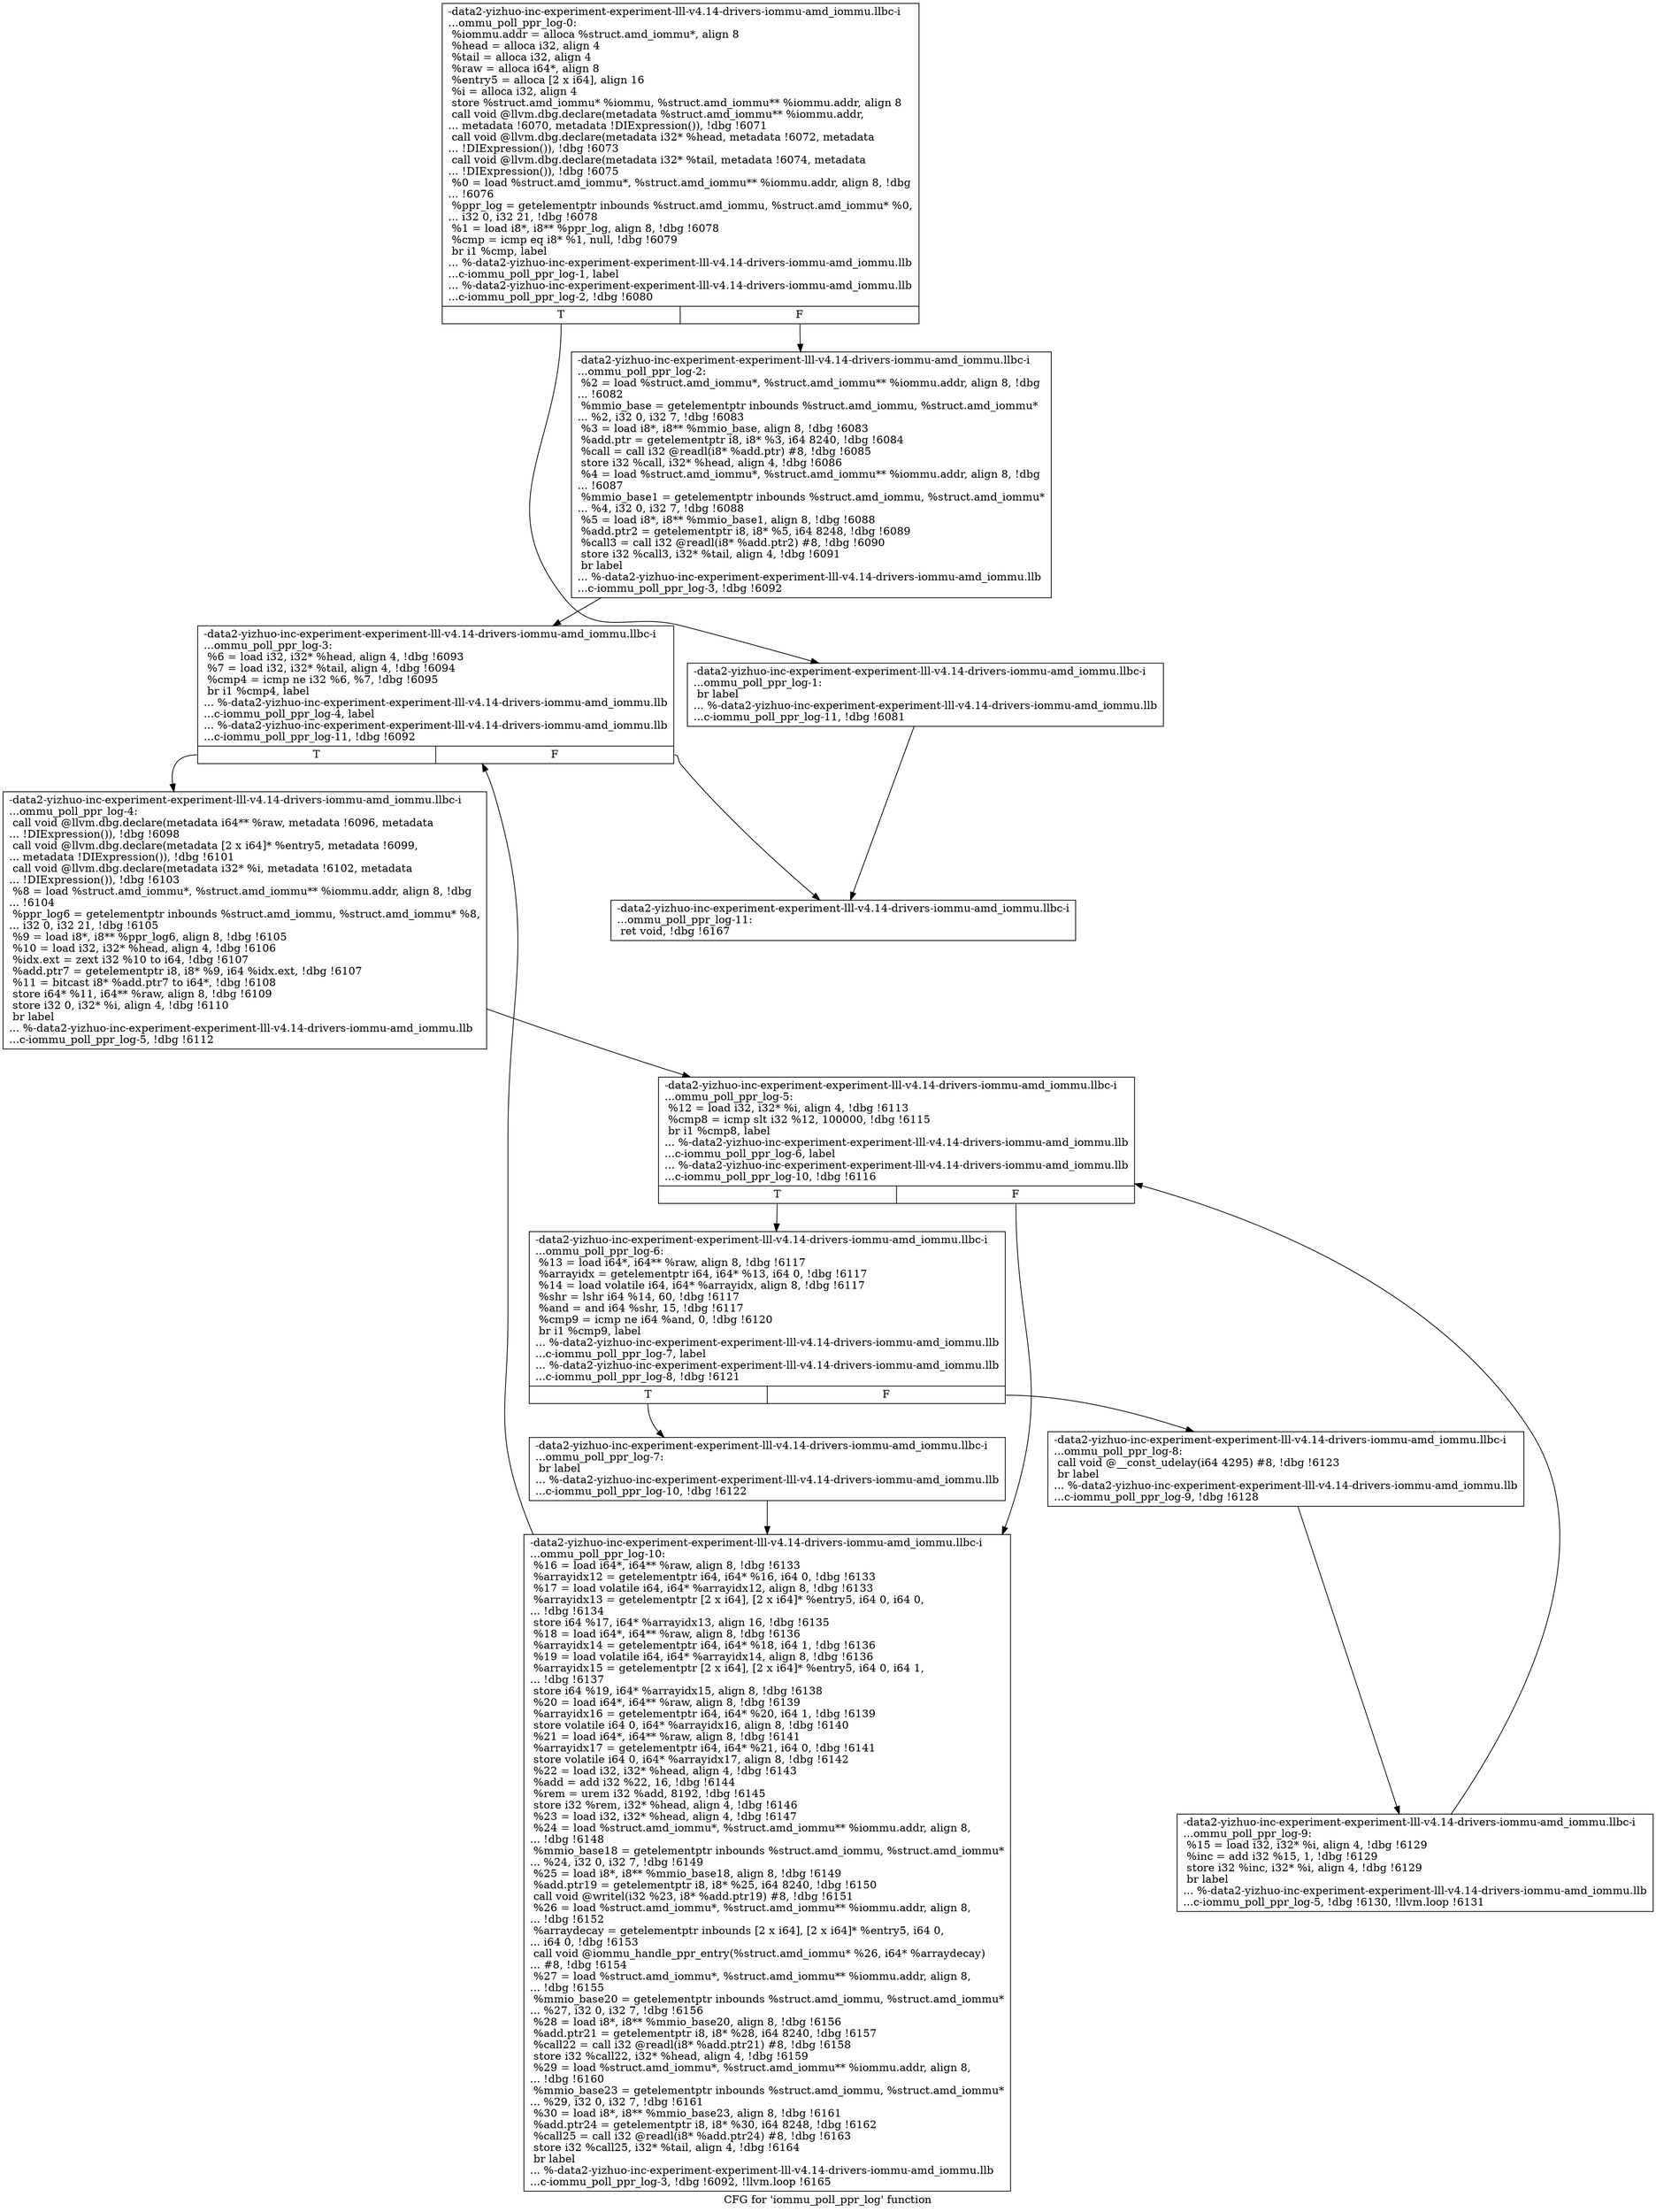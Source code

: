 digraph "CFG for 'iommu_poll_ppr_log' function" {
	label="CFG for 'iommu_poll_ppr_log' function";

	Node0x561b94633bc0 [shape=record,label="{-data2-yizhuo-inc-experiment-experiment-lll-v4.14-drivers-iommu-amd_iommu.llbc-i\l...ommu_poll_ppr_log-0:\l  %iommu.addr = alloca %struct.amd_iommu*, align 8\l  %head = alloca i32, align 4\l  %tail = alloca i32, align 4\l  %raw = alloca i64*, align 8\l  %entry5 = alloca [2 x i64], align 16\l  %i = alloca i32, align 4\l  store %struct.amd_iommu* %iommu, %struct.amd_iommu** %iommu.addr, align 8\l  call void @llvm.dbg.declare(metadata %struct.amd_iommu** %iommu.addr,\l... metadata !6070, metadata !DIExpression()), !dbg !6071\l  call void @llvm.dbg.declare(metadata i32* %head, metadata !6072, metadata\l... !DIExpression()), !dbg !6073\l  call void @llvm.dbg.declare(metadata i32* %tail, metadata !6074, metadata\l... !DIExpression()), !dbg !6075\l  %0 = load %struct.amd_iommu*, %struct.amd_iommu** %iommu.addr, align 8, !dbg\l... !6076\l  %ppr_log = getelementptr inbounds %struct.amd_iommu, %struct.amd_iommu* %0,\l... i32 0, i32 21, !dbg !6078\l  %1 = load i8*, i8** %ppr_log, align 8, !dbg !6078\l  %cmp = icmp eq i8* %1, null, !dbg !6079\l  br i1 %cmp, label\l... %-data2-yizhuo-inc-experiment-experiment-lll-v4.14-drivers-iommu-amd_iommu.llb\l...c-iommu_poll_ppr_log-1, label\l... %-data2-yizhuo-inc-experiment-experiment-lll-v4.14-drivers-iommu-amd_iommu.llb\l...c-iommu_poll_ppr_log-2, !dbg !6080\l|{<s0>T|<s1>F}}"];
	Node0x561b94633bc0:s0 -> Node0x561b94636440;
	Node0x561b94633bc0:s1 -> Node0x561b94636490;
	Node0x561b94636440 [shape=record,label="{-data2-yizhuo-inc-experiment-experiment-lll-v4.14-drivers-iommu-amd_iommu.llbc-i\l...ommu_poll_ppr_log-1: \l  br label\l... %-data2-yizhuo-inc-experiment-experiment-lll-v4.14-drivers-iommu-amd_iommu.llb\l...c-iommu_poll_ppr_log-11, !dbg !6081\l}"];
	Node0x561b94636440 -> Node0x561b94636760;
	Node0x561b94636490 [shape=record,label="{-data2-yizhuo-inc-experiment-experiment-lll-v4.14-drivers-iommu-amd_iommu.llbc-i\l...ommu_poll_ppr_log-2: \l  %2 = load %struct.amd_iommu*, %struct.amd_iommu** %iommu.addr, align 8, !dbg\l... !6082\l  %mmio_base = getelementptr inbounds %struct.amd_iommu, %struct.amd_iommu*\l... %2, i32 0, i32 7, !dbg !6083\l  %3 = load i8*, i8** %mmio_base, align 8, !dbg !6083\l  %add.ptr = getelementptr i8, i8* %3, i64 8240, !dbg !6084\l  %call = call i32 @readl(i8* %add.ptr) #8, !dbg !6085\l  store i32 %call, i32* %head, align 4, !dbg !6086\l  %4 = load %struct.amd_iommu*, %struct.amd_iommu** %iommu.addr, align 8, !dbg\l... !6087\l  %mmio_base1 = getelementptr inbounds %struct.amd_iommu, %struct.amd_iommu*\l... %4, i32 0, i32 7, !dbg !6088\l  %5 = load i8*, i8** %mmio_base1, align 8, !dbg !6088\l  %add.ptr2 = getelementptr i8, i8* %5, i64 8248, !dbg !6089\l  %call3 = call i32 @readl(i8* %add.ptr2) #8, !dbg !6090\l  store i32 %call3, i32* %tail, align 4, !dbg !6091\l  br label\l... %-data2-yizhuo-inc-experiment-experiment-lll-v4.14-drivers-iommu-amd_iommu.llb\l...c-iommu_poll_ppr_log-3, !dbg !6092\l}"];
	Node0x561b94636490 -> Node0x561b946364e0;
	Node0x561b946364e0 [shape=record,label="{-data2-yizhuo-inc-experiment-experiment-lll-v4.14-drivers-iommu-amd_iommu.llbc-i\l...ommu_poll_ppr_log-3: \l  %6 = load i32, i32* %head, align 4, !dbg !6093\l  %7 = load i32, i32* %tail, align 4, !dbg !6094\l  %cmp4 = icmp ne i32 %6, %7, !dbg !6095\l  br i1 %cmp4, label\l... %-data2-yizhuo-inc-experiment-experiment-lll-v4.14-drivers-iommu-amd_iommu.llb\l...c-iommu_poll_ppr_log-4, label\l... %-data2-yizhuo-inc-experiment-experiment-lll-v4.14-drivers-iommu-amd_iommu.llb\l...c-iommu_poll_ppr_log-11, !dbg !6092\l|{<s0>T|<s1>F}}"];
	Node0x561b946364e0:s0 -> Node0x561b94636530;
	Node0x561b946364e0:s1 -> Node0x561b94636760;
	Node0x561b94636530 [shape=record,label="{-data2-yizhuo-inc-experiment-experiment-lll-v4.14-drivers-iommu-amd_iommu.llbc-i\l...ommu_poll_ppr_log-4: \l  call void @llvm.dbg.declare(metadata i64** %raw, metadata !6096, metadata\l... !DIExpression()), !dbg !6098\l  call void @llvm.dbg.declare(metadata [2 x i64]* %entry5, metadata !6099,\l... metadata !DIExpression()), !dbg !6101\l  call void @llvm.dbg.declare(metadata i32* %i, metadata !6102, metadata\l... !DIExpression()), !dbg !6103\l  %8 = load %struct.amd_iommu*, %struct.amd_iommu** %iommu.addr, align 8, !dbg\l... !6104\l  %ppr_log6 = getelementptr inbounds %struct.amd_iommu, %struct.amd_iommu* %8,\l... i32 0, i32 21, !dbg !6105\l  %9 = load i8*, i8** %ppr_log6, align 8, !dbg !6105\l  %10 = load i32, i32* %head, align 4, !dbg !6106\l  %idx.ext = zext i32 %10 to i64, !dbg !6107\l  %add.ptr7 = getelementptr i8, i8* %9, i64 %idx.ext, !dbg !6107\l  %11 = bitcast i8* %add.ptr7 to i64*, !dbg !6108\l  store i64* %11, i64** %raw, align 8, !dbg !6109\l  store i32 0, i32* %i, align 4, !dbg !6110\l  br label\l... %-data2-yizhuo-inc-experiment-experiment-lll-v4.14-drivers-iommu-amd_iommu.llb\l...c-iommu_poll_ppr_log-5, !dbg !6112\l}"];
	Node0x561b94636530 -> Node0x561b94636580;
	Node0x561b94636580 [shape=record,label="{-data2-yizhuo-inc-experiment-experiment-lll-v4.14-drivers-iommu-amd_iommu.llbc-i\l...ommu_poll_ppr_log-5: \l  %12 = load i32, i32* %i, align 4, !dbg !6113\l  %cmp8 = icmp slt i32 %12, 100000, !dbg !6115\l  br i1 %cmp8, label\l... %-data2-yizhuo-inc-experiment-experiment-lll-v4.14-drivers-iommu-amd_iommu.llb\l...c-iommu_poll_ppr_log-6, label\l... %-data2-yizhuo-inc-experiment-experiment-lll-v4.14-drivers-iommu-amd_iommu.llb\l...c-iommu_poll_ppr_log-10, !dbg !6116\l|{<s0>T|<s1>F}}"];
	Node0x561b94636580:s0 -> Node0x561b946365d0;
	Node0x561b94636580:s1 -> Node0x561b94636710;
	Node0x561b946365d0 [shape=record,label="{-data2-yizhuo-inc-experiment-experiment-lll-v4.14-drivers-iommu-amd_iommu.llbc-i\l...ommu_poll_ppr_log-6: \l  %13 = load i64*, i64** %raw, align 8, !dbg !6117\l  %arrayidx = getelementptr i64, i64* %13, i64 0, !dbg !6117\l  %14 = load volatile i64, i64* %arrayidx, align 8, !dbg !6117\l  %shr = lshr i64 %14, 60, !dbg !6117\l  %and = and i64 %shr, 15, !dbg !6117\l  %cmp9 = icmp ne i64 %and, 0, !dbg !6120\l  br i1 %cmp9, label\l... %-data2-yizhuo-inc-experiment-experiment-lll-v4.14-drivers-iommu-amd_iommu.llb\l...c-iommu_poll_ppr_log-7, label\l... %-data2-yizhuo-inc-experiment-experiment-lll-v4.14-drivers-iommu-amd_iommu.llb\l...c-iommu_poll_ppr_log-8, !dbg !6121\l|{<s0>T|<s1>F}}"];
	Node0x561b946365d0:s0 -> Node0x561b94636620;
	Node0x561b946365d0:s1 -> Node0x561b94636670;
	Node0x561b94636620 [shape=record,label="{-data2-yizhuo-inc-experiment-experiment-lll-v4.14-drivers-iommu-amd_iommu.llbc-i\l...ommu_poll_ppr_log-7: \l  br label\l... %-data2-yizhuo-inc-experiment-experiment-lll-v4.14-drivers-iommu-amd_iommu.llb\l...c-iommu_poll_ppr_log-10, !dbg !6122\l}"];
	Node0x561b94636620 -> Node0x561b94636710;
	Node0x561b94636670 [shape=record,label="{-data2-yizhuo-inc-experiment-experiment-lll-v4.14-drivers-iommu-amd_iommu.llbc-i\l...ommu_poll_ppr_log-8: \l  call void @__const_udelay(i64 4295) #8, !dbg !6123\l  br label\l... %-data2-yizhuo-inc-experiment-experiment-lll-v4.14-drivers-iommu-amd_iommu.llb\l...c-iommu_poll_ppr_log-9, !dbg !6128\l}"];
	Node0x561b94636670 -> Node0x561b946366c0;
	Node0x561b946366c0 [shape=record,label="{-data2-yizhuo-inc-experiment-experiment-lll-v4.14-drivers-iommu-amd_iommu.llbc-i\l...ommu_poll_ppr_log-9: \l  %15 = load i32, i32* %i, align 4, !dbg !6129\l  %inc = add i32 %15, 1, !dbg !6129\l  store i32 %inc, i32* %i, align 4, !dbg !6129\l  br label\l... %-data2-yizhuo-inc-experiment-experiment-lll-v4.14-drivers-iommu-amd_iommu.llb\l...c-iommu_poll_ppr_log-5, !dbg !6130, !llvm.loop !6131\l}"];
	Node0x561b946366c0 -> Node0x561b94636580;
	Node0x561b94636710 [shape=record,label="{-data2-yizhuo-inc-experiment-experiment-lll-v4.14-drivers-iommu-amd_iommu.llbc-i\l...ommu_poll_ppr_log-10: \l  %16 = load i64*, i64** %raw, align 8, !dbg !6133\l  %arrayidx12 = getelementptr i64, i64* %16, i64 0, !dbg !6133\l  %17 = load volatile i64, i64* %arrayidx12, align 8, !dbg !6133\l  %arrayidx13 = getelementptr [2 x i64], [2 x i64]* %entry5, i64 0, i64 0,\l... !dbg !6134\l  store i64 %17, i64* %arrayidx13, align 16, !dbg !6135\l  %18 = load i64*, i64** %raw, align 8, !dbg !6136\l  %arrayidx14 = getelementptr i64, i64* %18, i64 1, !dbg !6136\l  %19 = load volatile i64, i64* %arrayidx14, align 8, !dbg !6136\l  %arrayidx15 = getelementptr [2 x i64], [2 x i64]* %entry5, i64 0, i64 1,\l... !dbg !6137\l  store i64 %19, i64* %arrayidx15, align 8, !dbg !6138\l  %20 = load i64*, i64** %raw, align 8, !dbg !6139\l  %arrayidx16 = getelementptr i64, i64* %20, i64 1, !dbg !6139\l  store volatile i64 0, i64* %arrayidx16, align 8, !dbg !6140\l  %21 = load i64*, i64** %raw, align 8, !dbg !6141\l  %arrayidx17 = getelementptr i64, i64* %21, i64 0, !dbg !6141\l  store volatile i64 0, i64* %arrayidx17, align 8, !dbg !6142\l  %22 = load i32, i32* %head, align 4, !dbg !6143\l  %add = add i32 %22, 16, !dbg !6144\l  %rem = urem i32 %add, 8192, !dbg !6145\l  store i32 %rem, i32* %head, align 4, !dbg !6146\l  %23 = load i32, i32* %head, align 4, !dbg !6147\l  %24 = load %struct.amd_iommu*, %struct.amd_iommu** %iommu.addr, align 8,\l... !dbg !6148\l  %mmio_base18 = getelementptr inbounds %struct.amd_iommu, %struct.amd_iommu*\l... %24, i32 0, i32 7, !dbg !6149\l  %25 = load i8*, i8** %mmio_base18, align 8, !dbg !6149\l  %add.ptr19 = getelementptr i8, i8* %25, i64 8240, !dbg !6150\l  call void @writel(i32 %23, i8* %add.ptr19) #8, !dbg !6151\l  %26 = load %struct.amd_iommu*, %struct.amd_iommu** %iommu.addr, align 8,\l... !dbg !6152\l  %arraydecay = getelementptr inbounds [2 x i64], [2 x i64]* %entry5, i64 0,\l... i64 0, !dbg !6153\l  call void @iommu_handle_ppr_entry(%struct.amd_iommu* %26, i64* %arraydecay)\l... #8, !dbg !6154\l  %27 = load %struct.amd_iommu*, %struct.amd_iommu** %iommu.addr, align 8,\l... !dbg !6155\l  %mmio_base20 = getelementptr inbounds %struct.amd_iommu, %struct.amd_iommu*\l... %27, i32 0, i32 7, !dbg !6156\l  %28 = load i8*, i8** %mmio_base20, align 8, !dbg !6156\l  %add.ptr21 = getelementptr i8, i8* %28, i64 8240, !dbg !6157\l  %call22 = call i32 @readl(i8* %add.ptr21) #8, !dbg !6158\l  store i32 %call22, i32* %head, align 4, !dbg !6159\l  %29 = load %struct.amd_iommu*, %struct.amd_iommu** %iommu.addr, align 8,\l... !dbg !6160\l  %mmio_base23 = getelementptr inbounds %struct.amd_iommu, %struct.amd_iommu*\l... %29, i32 0, i32 7, !dbg !6161\l  %30 = load i8*, i8** %mmio_base23, align 8, !dbg !6161\l  %add.ptr24 = getelementptr i8, i8* %30, i64 8248, !dbg !6162\l  %call25 = call i32 @readl(i8* %add.ptr24) #8, !dbg !6163\l  store i32 %call25, i32* %tail, align 4, !dbg !6164\l  br label\l... %-data2-yizhuo-inc-experiment-experiment-lll-v4.14-drivers-iommu-amd_iommu.llb\l...c-iommu_poll_ppr_log-3, !dbg !6092, !llvm.loop !6165\l}"];
	Node0x561b94636710 -> Node0x561b946364e0;
	Node0x561b94636760 [shape=record,label="{-data2-yizhuo-inc-experiment-experiment-lll-v4.14-drivers-iommu-amd_iommu.llbc-i\l...ommu_poll_ppr_log-11: \l  ret void, !dbg !6167\l}"];
}
